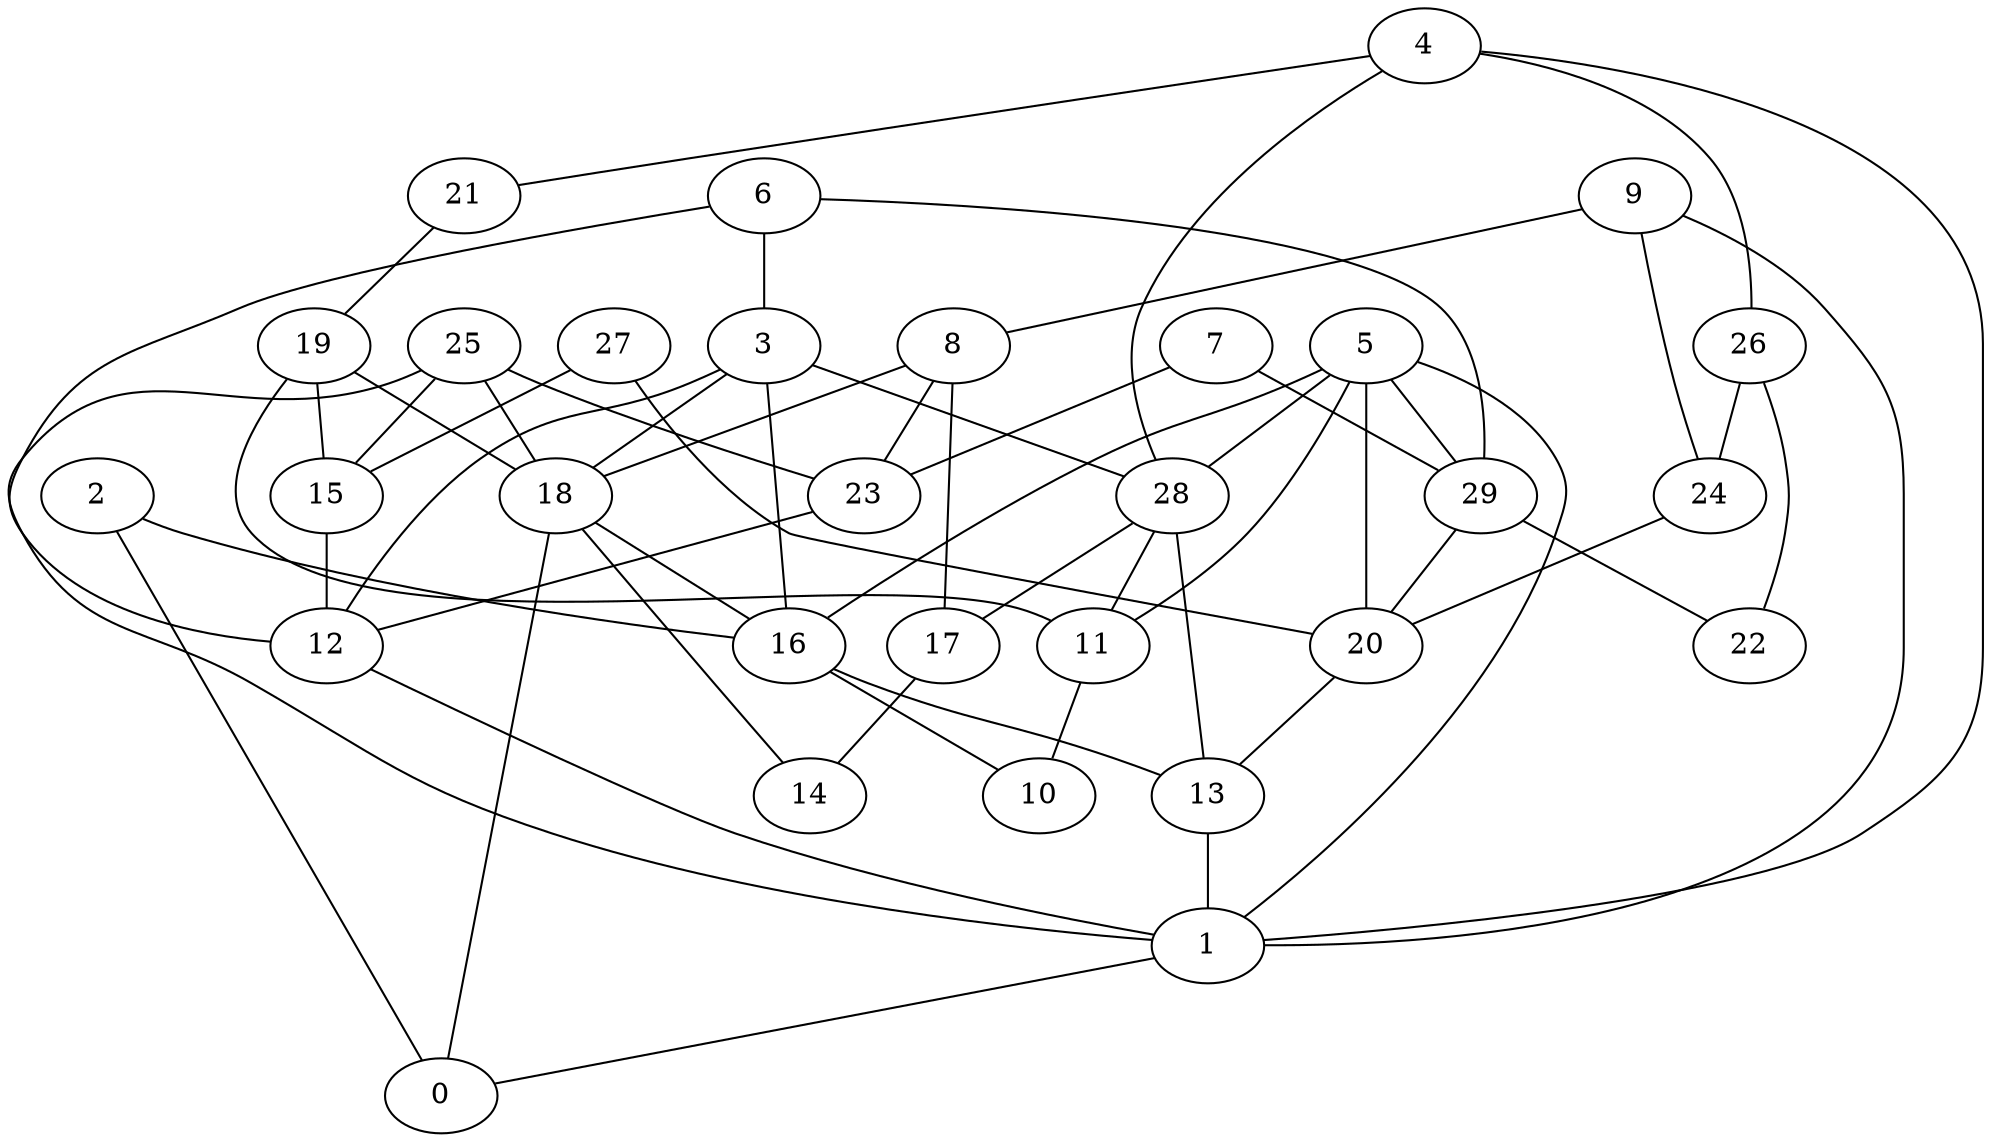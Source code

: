 digraph GG_graph {

subgraph G_graph {
edge [color = black]
"16" -> "10" [dir = none]
"16" -> "13" [dir = none]
"1" -> "0" [dir = none]
"9" -> "8" [dir = none]
"9" -> "1" [dir = none]
"9" -> "24" [dir = none]
"3" -> "16" [dir = none]
"3" -> "12" [dir = none]
"3" -> "18" [dir = none]
"3" -> "28" [dir = none]
"6" -> "12" [dir = none]
"6" -> "29" [dir = none]
"6" -> "3" [dir = none]
"19" -> "11" [dir = none]
"19" -> "18" [dir = none]
"19" -> "15" [dir = none]
"13" -> "1" [dir = none]
"15" -> "12" [dir = none]
"29" -> "20" [dir = none]
"29" -> "22" [dir = none]
"28" -> "17" [dir = none]
"28" -> "13" [dir = none]
"28" -> "11" [dir = none]
"17" -> "14" [dir = none]
"12" -> "1" [dir = none]
"27" -> "20" [dir = none]
"27" -> "15" [dir = none]
"7" -> "23" [dir = none]
"7" -> "29" [dir = none]
"5" -> "29" [dir = none]
"5" -> "11" [dir = none]
"5" -> "1" [dir = none]
"5" -> "16" [dir = none]
"5" -> "28" [dir = none]
"5" -> "20" [dir = none]
"26" -> "22" [dir = none]
"26" -> "24" [dir = none]
"20" -> "13" [dir = none]
"23" -> "12" [dir = none]
"21" -> "19" [dir = none]
"18" -> "0" [dir = none]
"18" -> "16" [dir = none]
"18" -> "14" [dir = none]
"11" -> "10" [dir = none]
"4" -> "1" [dir = none]
"4" -> "28" [dir = none]
"4" -> "26" [dir = none]
"4" -> "21" [dir = none]
"8" -> "23" [dir = none]
"8" -> "18" [dir = none]
"8" -> "17" [dir = none]
"25" -> "15" [dir = none]
"25" -> "1" [dir = none]
"25" -> "18" [dir = none]
"25" -> "23" [dir = none]
"2" -> "16" [dir = none]
"2" -> "0" [dir = none]
"24" -> "20" [dir = none]
}

}
